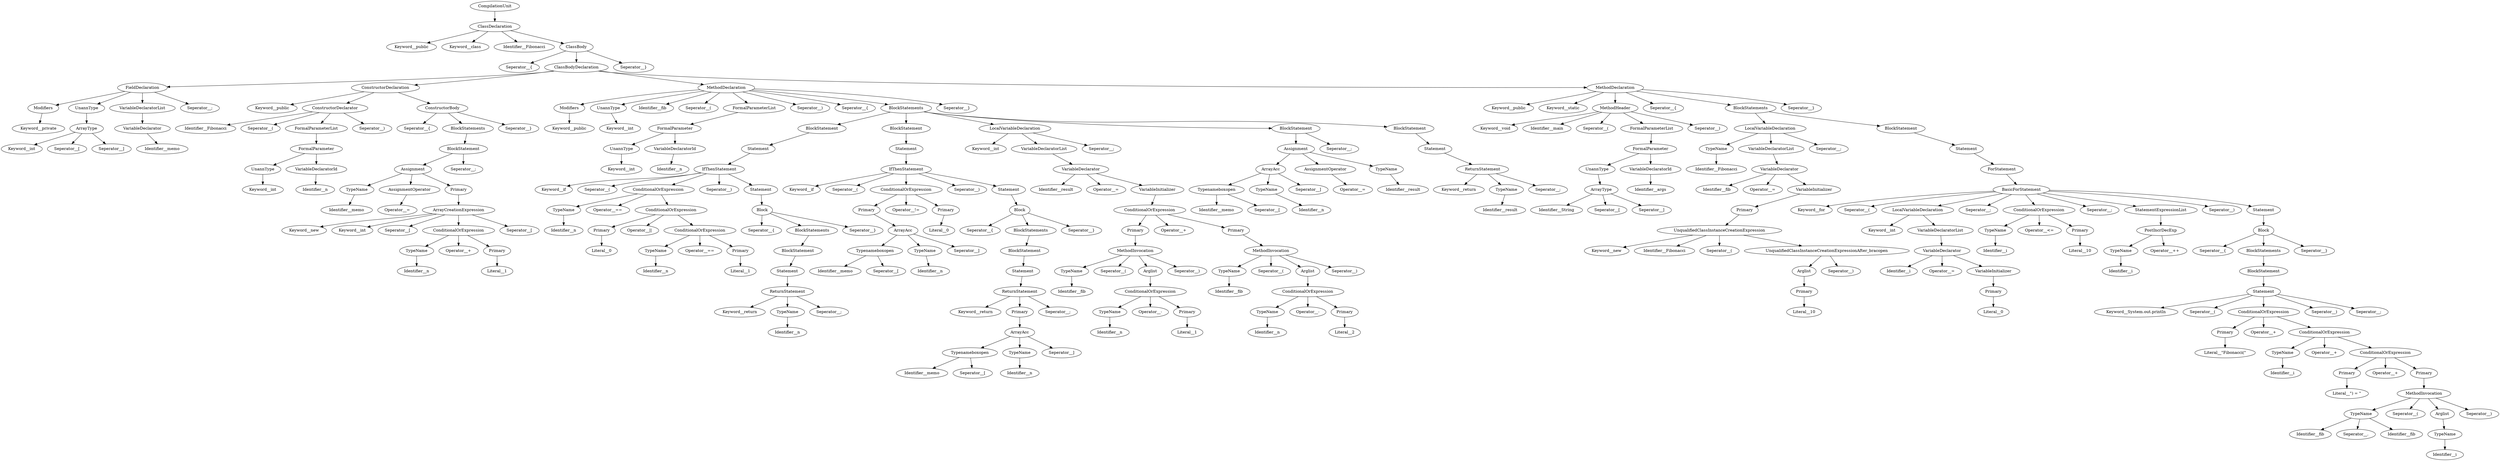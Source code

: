 digraph G {
CompilationUnit0->ClassDeclaration1->Keyword2;
Keyword2[label="Keyword__public"];
ClassDeclaration1->Keyword3;
Keyword3[label="Keyword__class"];
ClassDeclaration1->Identifier4;
Identifier4[label="Identifier__Fibonacci"];
ClassDeclaration1->ClassBody5->Seperator6;
Seperator6[label="Seperator__{"];
ClassBody5->ClassBodyDeclaration7->FieldDeclaration8->Modifiers9->Keyword10;
Keyword10[label="Keyword__private"];
Modifiers9[label="Modifiers"];
FieldDeclaration8->UnannType11->ArrayType12->Keyword13;
Keyword13[label="Keyword__int"];
ArrayType12->Seperator14;
Seperator14[label="Seperator__["];
ArrayType12->Seperator15;
Seperator15[label="Seperator__]"];
ArrayType12[label="ArrayType"];
UnannType11[label="UnannType"];
FieldDeclaration8->VariableDeclaratorList16->VariableDeclarator17->Identifier18;
Identifier18[label="Identifier__memo"];
VariableDeclarator17[label="VariableDeclarator"];
VariableDeclaratorList16[label="VariableDeclaratorList"];
FieldDeclaration8->Seperator19;
Seperator19[label="Seperator__;"];
FieldDeclaration8[label="FieldDeclaration"];
ClassBodyDeclaration7->ConstructorDeclaration20->Keyword21;
Keyword21[label="Keyword__public"];
ConstructorDeclaration20->ConstructorDeclarator22->Identifier23;
Identifier23[label="Identifier__Fibonacci"];
ConstructorDeclarator22->Seperator24;
Seperator24[label="Seperator__("];
ConstructorDeclarator22->FormalParameterList25->FormalParameter26->UnannType27->Keyword28;
Keyword28[label="Keyword__int"];
UnannType27[label="UnannType"];
FormalParameter26->VariableDeclaratorId29->Identifier30;
Identifier30[label="Identifier__n"];
VariableDeclaratorId29[label="VariableDeclaratorId"];
FormalParameter26[label="FormalParameter"];
FormalParameterList25[label="FormalParameterList"];
ConstructorDeclarator22->Seperator31;
Seperator31[label="Seperator__)"];
ConstructorDeclarator22[label="ConstructorDeclarator"];
ConstructorDeclaration20->ConstructorBody32->Seperator33;
Seperator33[label="Seperator__{"];
ConstructorBody32->BlockStatements34->BlockStatement35->Assignment36->TypeName37->Identifier38;
Identifier38[label="Identifier__memo"];
TypeName37[label="TypeName"];
Assignment36->AssignmentOperator39->Operator40;
Operator40[label="Operator__="];
AssignmentOperator39[label="AssignmentOperator"];
Assignment36->Primary41->ArrayCreationExpression42->Keyword43;
Keyword43[label="Keyword__new"];
ArrayCreationExpression42->Keyword44;
Keyword44[label="Keyword__int"];
ArrayCreationExpression42->Seperator45;
Seperator45[label="Seperator__["];
ArrayCreationExpression42->ConditionalOrExpression46->TypeName47->Identifier48;
Identifier48[label="Identifier__n"];
TypeName47[label="TypeName"];
ConditionalOrExpression46->Operator49;
Operator49[label="Operator__+"];
ConditionalOrExpression46->Primary50->Literal51;
Literal51[label="Literal__1"];
Primary50[label="Primary"];
ConditionalOrExpression46[label="ConditionalOrExpression"];
ArrayCreationExpression42->Seperator52;
Seperator52[label="Seperator__["];
ArrayCreationExpression42[label="ArrayCreationExpression"];
Primary41[label="Primary"];
Assignment36[label="Assignment"];
BlockStatement35->Seperator53;
Seperator53[label="Seperator__;"];
BlockStatement35[label="BlockStatement"];
BlockStatements34[label="BlockStatements"];
ConstructorBody32->Seperator54;
Seperator54[label="Seperator__}"];
ConstructorBody32[label="ConstructorBody"];
ConstructorDeclaration20[label="ConstructorDeclaration"];
ClassBodyDeclaration7->MethodDeclaration55->Modifiers56->Keyword57;
Keyword57[label="Keyword__public"];
Modifiers56[label="Modifiers"];
MethodDeclaration55->UnannType58->Keyword59;
Keyword59[label="Keyword__int"];
UnannType58[label="UnannType"];
MethodDeclaration55->Identifier60;
Identifier60[label="Identifier__fib"];
MethodDeclaration55->Seperator61;
Seperator61[label="Seperator__("];
MethodDeclaration55->FormalParameterList62->FormalParameter63->UnannType64->Keyword65;
Keyword65[label="Keyword__int"];
UnannType64[label="UnannType"];
FormalParameter63->VariableDeclaratorId66->Identifier67;
Identifier67[label="Identifier__n"];
VariableDeclaratorId66[label="VariableDeclaratorId"];
FormalParameter63[label="FormalParameter"];
FormalParameterList62[label="FormalParameterList"];
MethodDeclaration55->Seperator68;
Seperator68[label="Seperator__)"];
MethodDeclaration55->Seperator69;
Seperator69[label="Seperator__{"];
MethodDeclaration55->BlockStatements70->BlockStatement71->Statement72->IfThenStatement73->Keyword74;
Keyword74[label="Keyword__if"];
IfThenStatement73->Seperator75;
Seperator75[label="Seperator__("];
IfThenStatement73->ConditionalOrExpression76->TypeName77->Identifier78;
Identifier78[label="Identifier__n"];
TypeName77[label="TypeName"];
ConditionalOrExpression76->Operator79;
Operator79[label="Operator__=="];
ConditionalOrExpression76->ConditionalOrExpression80->Primary81->Literal82;
Literal82[label="Literal__0"];
Primary81[label="Primary"];
ConditionalOrExpression80->Operator83;
Operator83[label="Operator__||"];
ConditionalOrExpression80->ConditionalOrExpression84->TypeName85->Identifier86;
Identifier86[label="Identifier__n"];
TypeName85[label="TypeName"];
ConditionalOrExpression84->Operator87;
Operator87[label="Operator__=="];
ConditionalOrExpression84->Primary88->Literal89;
Literal89[label="Literal__1"];
Primary88[label="Primary"];
ConditionalOrExpression84[label="ConditionalOrExpression"];
ConditionalOrExpression80[label="ConditionalOrExpression"];
ConditionalOrExpression76[label="ConditionalOrExpression"];
IfThenStatement73->Seperator90;
Seperator90[label="Seperator__)"];
IfThenStatement73->Statement91->Block92->Seperator93;
Seperator93[label="Seperator__{"];
Block92->BlockStatements94->BlockStatement95->Statement96->ReturnStatement97->Keyword98;
Keyword98[label="Keyword__return"];
ReturnStatement97->TypeName99->Identifier100;
Identifier100[label="Identifier__n"];
TypeName99[label="TypeName"];
ReturnStatement97->Seperator101;
Seperator101[label="Seperator__;"];
ReturnStatement97[label="ReturnStatement"];
Statement96[label="Statement"];
BlockStatement95[label="BlockStatement"];
BlockStatements94[label="BlockStatements"];
Block92->Seperator102;
Seperator102[label="Seperator__}"];
Block92[label="Block"];
Statement91[label="Statement"];
IfThenStatement73[label="IfThenStatement"];
Statement72[label="Statement"];
BlockStatement71[label="BlockStatement"];
BlockStatements70->BlockStatement103->Statement104->IfThenStatement105->Keyword106;
Keyword106[label="Keyword__if"];
IfThenStatement105->Seperator107;
Seperator107[label="Seperator__("];
IfThenStatement105->ConditionalOrExpression108->Primary109->ArrayAcc110->Typenameboxopen111->Identifier112;
Identifier112[label="Identifier__memo"];
Typenameboxopen111->Seperator113;
Seperator113[label="Seperator__["];
Typenameboxopen111[label="Typenameboxopen"];
ArrayAcc110->TypeName114->Identifier115;
Identifier115[label="Identifier__n"];
TypeName114[label="TypeName"];
ArrayAcc110->Seperator116;
Seperator116[label="Seperator__]"];
ArrayAcc110[label="ArrayAcc"];
Primary109[label="Primary"];
ConditionalOrExpression108->Operator117;
Operator117[label="Operator__!="];
ConditionalOrExpression108->Primary118->Literal119;
Literal119[label="Literal__0"];
Primary118[label="Primary"];
ConditionalOrExpression108[label="ConditionalOrExpression"];
IfThenStatement105->Seperator120;
Seperator120[label="Seperator__)"];
IfThenStatement105->Statement121->Block122->Seperator123;
Seperator123[label="Seperator__{"];
Block122->BlockStatements124->BlockStatement125->Statement126->ReturnStatement127->Keyword128;
Keyword128[label="Keyword__return"];
ReturnStatement127->Primary129->ArrayAcc130->Typenameboxopen131->Identifier132;
Identifier132[label="Identifier__memo"];
Typenameboxopen131->Seperator133;
Seperator133[label="Seperator__["];
Typenameboxopen131[label="Typenameboxopen"];
ArrayAcc130->TypeName134->Identifier135;
Identifier135[label="Identifier__n"];
TypeName134[label="TypeName"];
ArrayAcc130->Seperator136;
Seperator136[label="Seperator__]"];
ArrayAcc130[label="ArrayAcc"];
Primary129[label="Primary"];
ReturnStatement127->Seperator137;
Seperator137[label="Seperator__;"];
ReturnStatement127[label="ReturnStatement"];
Statement126[label="Statement"];
BlockStatement125[label="BlockStatement"];
BlockStatements124[label="BlockStatements"];
Block122->Seperator138;
Seperator138[label="Seperator__}"];
Block122[label="Block"];
Statement121[label="Statement"];
IfThenStatement105[label="IfThenStatement"];
Statement104[label="Statement"];
BlockStatement103[label="BlockStatement"];
BlockStatements70->LocalVariableDeclaration139->Keyword140;
Keyword140[label="Keyword__int"];
LocalVariableDeclaration139->VariableDeclaratorList141->VariableDeclarator142->Identifier143;
Identifier143[label="Identifier__result"];
VariableDeclarator142->Operator144;
Operator144[label="Operator__="];
VariableDeclarator142->VariableInitializer145->ConditionalOrExpression146->Primary147->MethodInvocation148->TypeName149->Identifier150;
Identifier150[label="Identifier__fib"];
TypeName149[label="TypeName"];
MethodInvocation148->Seperator151;
Seperator151[label="Seperator__("];
MethodInvocation148->Arglist152->ConditionalOrExpression153->TypeName154->Identifier155;
Identifier155[label="Identifier__n"];
TypeName154[label="TypeName"];
ConditionalOrExpression153->Operator156;
Operator156[label="Operator__-"];
ConditionalOrExpression153->Primary157->Literal158;
Literal158[label="Literal__1"];
Primary157[label="Primary"];
ConditionalOrExpression153[label="ConditionalOrExpression"];
Arglist152[label="Arglist"];
MethodInvocation148->Seperator159;
Seperator159[label="Seperator__)"];
MethodInvocation148[label="MethodInvocation"];
Primary147[label="Primary"];
ConditionalOrExpression146->Operator160;
Operator160[label="Operator__+"];
ConditionalOrExpression146->Primary161->MethodInvocation162->TypeName163->Identifier164;
Identifier164[label="Identifier__fib"];
TypeName163[label="TypeName"];
MethodInvocation162->Seperator165;
Seperator165[label="Seperator__("];
MethodInvocation162->Arglist166->ConditionalOrExpression167->TypeName168->Identifier169;
Identifier169[label="Identifier__n"];
TypeName168[label="TypeName"];
ConditionalOrExpression167->Operator170;
Operator170[label="Operator__-"];
ConditionalOrExpression167->Primary171->Literal172;
Literal172[label="Literal__2"];
Primary171[label="Primary"];
ConditionalOrExpression167[label="ConditionalOrExpression"];
Arglist166[label="Arglist"];
MethodInvocation162->Seperator173;
Seperator173[label="Seperator__)"];
MethodInvocation162[label="MethodInvocation"];
Primary161[label="Primary"];
ConditionalOrExpression146[label="ConditionalOrExpression"];
VariableInitializer145[label="VariableInitializer"];
VariableDeclarator142[label="VariableDeclarator"];
VariableDeclaratorList141[label="VariableDeclaratorList"];
LocalVariableDeclaration139->Seperator174;
Seperator174[label="Seperator__;"];
LocalVariableDeclaration139[label="LocalVariableDeclaration"];
BlockStatements70->BlockStatement175->Assignment176->ArrayAcc177->Typenameboxopen178->Identifier179;
Identifier179[label="Identifier__memo"];
Typenameboxopen178->Seperator180;
Seperator180[label="Seperator__["];
Typenameboxopen178[label="Typenameboxopen"];
ArrayAcc177->TypeName181->Identifier182;
Identifier182[label="Identifier__n"];
TypeName181[label="TypeName"];
ArrayAcc177->Seperator183;
Seperator183[label="Seperator__]"];
ArrayAcc177[label="ArrayAcc"];
Assignment176->AssignmentOperator184->Operator185;
Operator185[label="Operator__="];
AssignmentOperator184[label="AssignmentOperator"];
Assignment176->TypeName186->Identifier187;
Identifier187[label="Identifier__result"];
TypeName186[label="TypeName"];
Assignment176[label="Assignment"];
BlockStatement175->Seperator188;
Seperator188[label="Seperator__;"];
BlockStatement175[label="BlockStatement"];
BlockStatements70->BlockStatement189->Statement190->ReturnStatement191->Keyword192;
Keyword192[label="Keyword__return"];
ReturnStatement191->TypeName193->Identifier194;
Identifier194[label="Identifier__result"];
TypeName193[label="TypeName"];
ReturnStatement191->Seperator195;
Seperator195[label="Seperator__;"];
ReturnStatement191[label="ReturnStatement"];
Statement190[label="Statement"];
BlockStatement189[label="BlockStatement"];
BlockStatements70[label="BlockStatements"];
MethodDeclaration55->Seperator196;
Seperator196[label="Seperator__}"];
MethodDeclaration55[label="MethodDeclaration"];
ClassBodyDeclaration7->MethodDeclaration197->Keyword198;
Keyword198[label="Keyword__public"];
MethodDeclaration197->Keyword199;
Keyword199[label="Keyword__static"];
MethodDeclaration197->MethodHeader200->Keyword201;
Keyword201[label="Keyword__void"];
MethodHeader200->Identifier202;
Identifier202[label="Identifier__main"];
MethodHeader200->Seperator203;
Seperator203[label="Seperator__("];
MethodHeader200->FormalParameterList204->FormalParameter205->UnannType206->ArrayType207->Identifier208;
Identifier208[label="Identifier__String"];
ArrayType207->Seperator209;
Seperator209[label="Seperator__["];
ArrayType207->Seperator210;
Seperator210[label="Seperator__]"];
ArrayType207[label="ArrayType"];
UnannType206[label="UnannType"];
FormalParameter205->VariableDeclaratorId211->Identifier212;
Identifier212[label="Identifier__args"];
VariableDeclaratorId211[label="VariableDeclaratorId"];
FormalParameter205[label="FormalParameter"];
FormalParameterList204[label="FormalParameterList"];
MethodHeader200->Seperator213;
Seperator213[label="Seperator__)"];
MethodHeader200[label="MethodHeader"];
MethodDeclaration197->Seperator214;
Seperator214[label="Seperator__{"];
MethodDeclaration197->BlockStatements215->LocalVariableDeclaration216->TypeName217->Identifier218;
Identifier218[label="Identifier__Fibonacci"];
TypeName217[label="TypeName"];
LocalVariableDeclaration216->VariableDeclaratorList219->VariableDeclarator220->Identifier221;
Identifier221[label="Identifier__fib"];
VariableDeclarator220->Operator222;
Operator222[label="Operator__="];
VariableDeclarator220->VariableInitializer223->Primary224->UnqualifiedClassInstanceCreationExpression225->Keyword226;
Keyword226[label="Keyword__new"];
UnqualifiedClassInstanceCreationExpression225->Identifier227;
Identifier227[label="Identifier__Fibonacci"];
UnqualifiedClassInstanceCreationExpression225->Seperator228;
Seperator228[label="Seperator__("];
UnqualifiedClassInstanceCreationExpression225->UnqualifiedClassInstanceCreationExpressionAfter_bracopen229->Arglist230->Primary231->Literal232;
Literal232[label="Literal__10"];
Primary231[label="Primary"];
Arglist230[label="Arglist"];
UnqualifiedClassInstanceCreationExpressionAfter_bracopen229->Seperator233;
Seperator233[label="Seperator__)"];
UnqualifiedClassInstanceCreationExpressionAfter_bracopen229[label="UnqualifiedClassInstanceCreationExpressionAfter_bracopen"];
UnqualifiedClassInstanceCreationExpression225[label="UnqualifiedClassInstanceCreationExpression"];
Primary224[label="Primary"];
VariableInitializer223[label="VariableInitializer"];
VariableDeclarator220[label="VariableDeclarator"];
VariableDeclaratorList219[label="VariableDeclaratorList"];
LocalVariableDeclaration216->Seperator234;
Seperator234[label="Seperator__;"];
LocalVariableDeclaration216[label="LocalVariableDeclaration"];
BlockStatements215->BlockStatement235->Statement236->ForStatement237->BasicForStatement238->Keyword239;
Keyword239[label="Keyword__for"];
BasicForStatement238->Seperator240;
Seperator240[label="Seperator__("];
BasicForStatement238->LocalVariableDeclaration241->Keyword242;
Keyword242[label="Keyword__int"];
LocalVariableDeclaration241->VariableDeclaratorList243->VariableDeclarator244->Identifier245;
Identifier245[label="Identifier__i"];
VariableDeclarator244->Operator246;
Operator246[label="Operator__="];
VariableDeclarator244->VariableInitializer247->Primary248->Literal249;
Literal249[label="Literal__0"];
Primary248[label="Primary"];
VariableInitializer247[label="VariableInitializer"];
VariableDeclarator244[label="VariableDeclarator"];
VariableDeclaratorList243[label="VariableDeclaratorList"];
LocalVariableDeclaration241[label="LocalVariableDeclaration"];
BasicForStatement238->Seperator250;
Seperator250[label="Seperator__;"];
BasicForStatement238->ConditionalOrExpression251->TypeName252->Identifier253;
Identifier253[label="Identifier__i"];
TypeName252[label="TypeName"];
ConditionalOrExpression251->Operator254;
Operator254[label="Operator__<="];
ConditionalOrExpression251->Primary255->Literal256;
Literal256[label="Literal__10"];
Primary255[label="Primary"];
ConditionalOrExpression251[label="ConditionalOrExpression"];
BasicForStatement238->Seperator257;
Seperator257[label="Seperator__;"];
BasicForStatement238->StatementExpressionList258->PostIncrDecExp259->TypeName260->Identifier261;
Identifier261[label="Identifier__i"];
TypeName260[label="TypeName"];
PostIncrDecExp259->Operator262;
Operator262[label="Operator__++"];
PostIncrDecExp259[label="PostIncrDecExp"];
StatementExpressionList258[label="StatementExpressionList"];
BasicForStatement238->Seperator263;
Seperator263[label="Seperator__)"];
BasicForStatement238->Statement264->Block265->Seperator266;
Seperator266[label="Seperator__{"];
Block265->BlockStatements267->BlockStatement268->Statement269->Keyword270;
Keyword270[label="Keyword__System.out.println"];
Statement269->Seperator271;
Seperator271[label="Seperator__("];
Statement269->ConditionalOrExpression272->Primary273->Literal274;
Literal274[label="Literal__\"Fibonacci(\""];
Primary273[label="Primary"];
ConditionalOrExpression272->Operator275;
Operator275[label="Operator__+"];
ConditionalOrExpression272->ConditionalOrExpression276->TypeName277->Identifier278;
Identifier278[label="Identifier__i"];
TypeName277[label="TypeName"];
ConditionalOrExpression276->Operator279;
Operator279[label="Operator__+"];
ConditionalOrExpression276->ConditionalOrExpression280->Primary281->Literal282;
Literal282[label="Literal__\") = \""];
Primary281[label="Primary"];
ConditionalOrExpression280->Operator283;
Operator283[label="Operator__+"];
ConditionalOrExpression280->Primary284->MethodInvocation285->TypeName286->Identifier287;
Identifier287[label="Identifier__fib"];
TypeName286->Seperator288;
Seperator288[label="Seperator__."];
TypeName286->Identifier289;
Identifier289[label="Identifier__fib"];
TypeName286[label="TypeName"];
MethodInvocation285->Seperator290;
Seperator290[label="Seperator__("];
MethodInvocation285->Arglist291->TypeName292->Identifier293;
Identifier293[label="Identifier__i"];
TypeName292[label="TypeName"];
Arglist291[label="Arglist"];
MethodInvocation285->Seperator294;
Seperator294[label="Seperator__)"];
MethodInvocation285[label="MethodInvocation"];
Primary284[label="Primary"];
ConditionalOrExpression280[label="ConditionalOrExpression"];
ConditionalOrExpression276[label="ConditionalOrExpression"];
ConditionalOrExpression272[label="ConditionalOrExpression"];
Statement269->Seperator295;
Seperator295[label="Seperator__)"];
Statement269->Seperator296;
Seperator296[label="Seperator__;"];
Statement269[label="Statement"];
BlockStatement268[label="BlockStatement"];
BlockStatements267[label="BlockStatements"];
Block265->Seperator297;
Seperator297[label="Seperator__}"];
Block265[label="Block"];
Statement264[label="Statement"];
BasicForStatement238[label="BasicForStatement"];
ForStatement237[label="ForStatement"];
Statement236[label="Statement"];
BlockStatement235[label="BlockStatement"];
BlockStatements215[label="BlockStatements"];
MethodDeclaration197->Seperator298;
Seperator298[label="Seperator__}"];
MethodDeclaration197[label="MethodDeclaration"];
ClassBodyDeclaration7[label="ClassBodyDeclaration"];
ClassBody5->Seperator299;
Seperator299[label="Seperator__}"];
ClassBody5[label="ClassBody"];
ClassDeclaration1[label="ClassDeclaration"];
CompilationUnit0[label="CompilationUnit"];

}